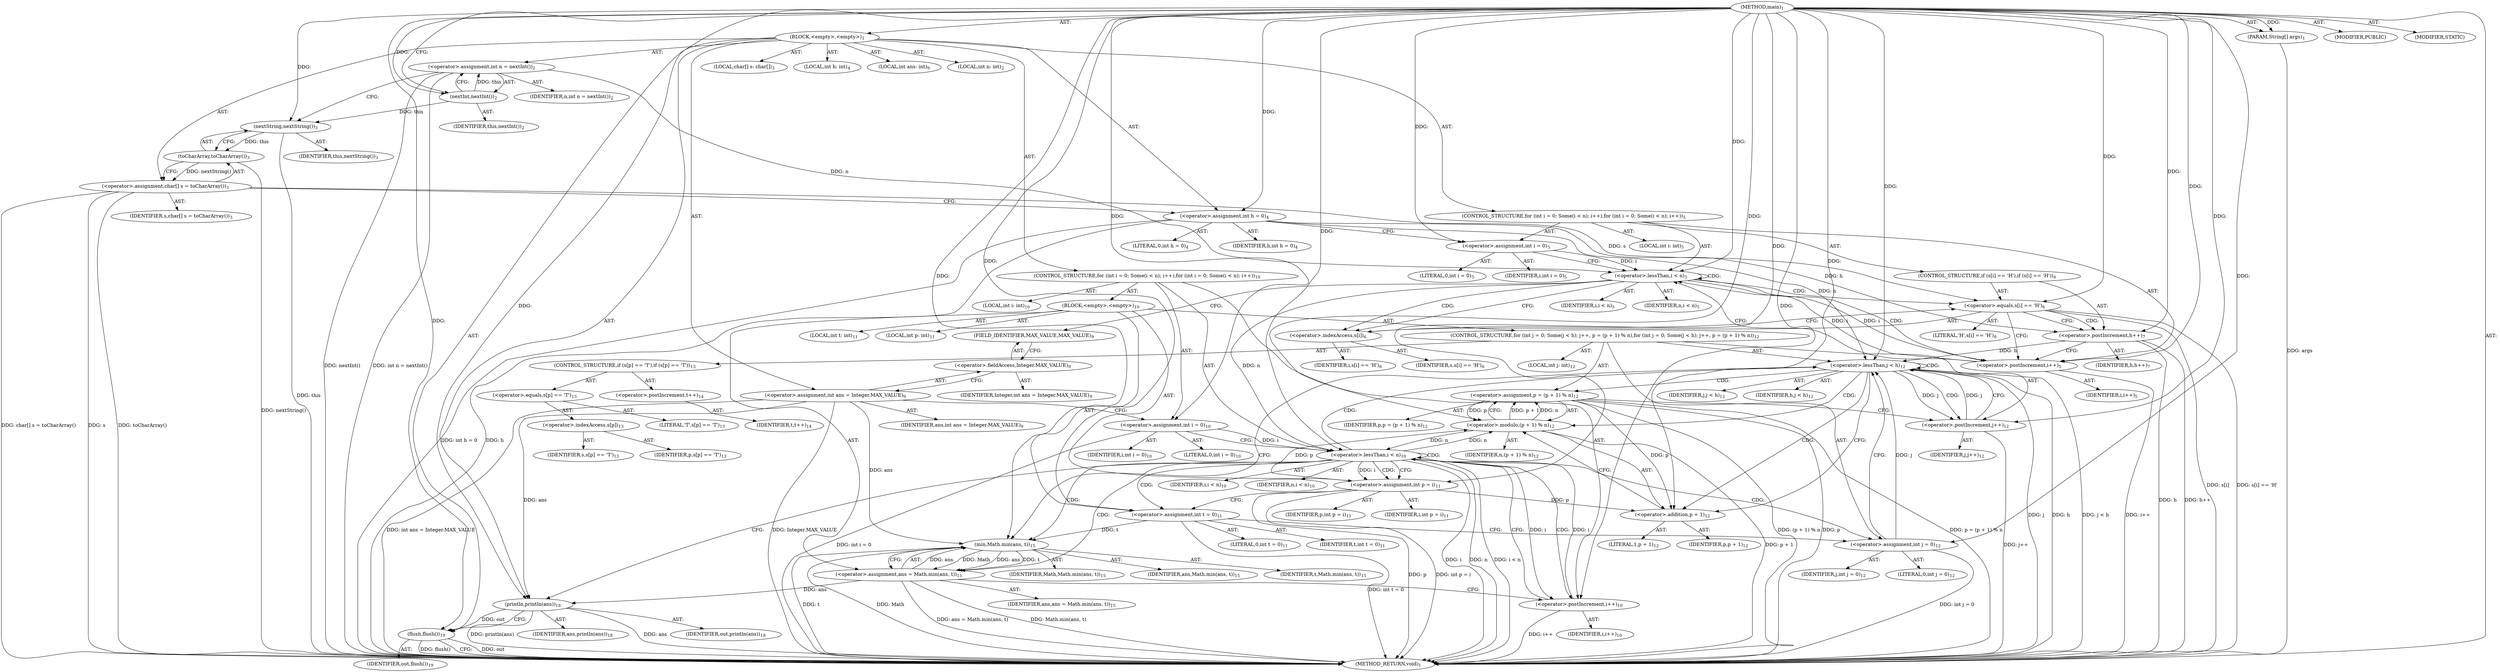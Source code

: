 digraph "main" {  
"17" [label = <(METHOD,main)<SUB>1</SUB>> ]
"18" [label = <(PARAM,String[] args)<SUB>1</SUB>> ]
"19" [label = <(BLOCK,&lt;empty&gt;,&lt;empty&gt;)<SUB>1</SUB>> ]
"20" [label = <(LOCAL,int n: int)<SUB>2</SUB>> ]
"21" [label = <(&lt;operator&gt;.assignment,int n = nextInt())<SUB>2</SUB>> ]
"22" [label = <(IDENTIFIER,n,int n = nextInt())<SUB>2</SUB>> ]
"23" [label = <(nextInt,nextInt())<SUB>2</SUB>> ]
"24" [label = <(IDENTIFIER,this,nextInt())<SUB>2</SUB>> ]
"25" [label = <(LOCAL,char[] s: char[])<SUB>3</SUB>> ]
"26" [label = <(&lt;operator&gt;.assignment,char[] s = toCharArray())<SUB>3</SUB>> ]
"27" [label = <(IDENTIFIER,s,char[] s = toCharArray())<SUB>3</SUB>> ]
"28" [label = <(toCharArray,toCharArray())<SUB>3</SUB>> ]
"29" [label = <(nextString,nextString())<SUB>3</SUB>> ]
"30" [label = <(IDENTIFIER,this,nextString())<SUB>3</SUB>> ]
"31" [label = <(LOCAL,int h: int)<SUB>4</SUB>> ]
"32" [label = <(&lt;operator&gt;.assignment,int h = 0)<SUB>4</SUB>> ]
"33" [label = <(IDENTIFIER,h,int h = 0)<SUB>4</SUB>> ]
"34" [label = <(LITERAL,0,int h = 0)<SUB>4</SUB>> ]
"35" [label = <(CONTROL_STRUCTURE,for (int i = 0; Some(i &lt; n); i++),for (int i = 0; Some(i &lt; n); i++))<SUB>5</SUB>> ]
"36" [label = <(LOCAL,int i: int)<SUB>5</SUB>> ]
"37" [label = <(&lt;operator&gt;.assignment,int i = 0)<SUB>5</SUB>> ]
"38" [label = <(IDENTIFIER,i,int i = 0)<SUB>5</SUB>> ]
"39" [label = <(LITERAL,0,int i = 0)<SUB>5</SUB>> ]
"40" [label = <(&lt;operator&gt;.lessThan,i &lt; n)<SUB>5</SUB>> ]
"41" [label = <(IDENTIFIER,i,i &lt; n)<SUB>5</SUB>> ]
"42" [label = <(IDENTIFIER,n,i &lt; n)<SUB>5</SUB>> ]
"43" [label = <(&lt;operator&gt;.postIncrement,i++)<SUB>5</SUB>> ]
"44" [label = <(IDENTIFIER,i,i++)<SUB>5</SUB>> ]
"45" [label = <(CONTROL_STRUCTURE,if (s[i] == 'H'),if (s[i] == 'H'))<SUB>6</SUB>> ]
"46" [label = <(&lt;operator&gt;.equals,s[i] == 'H')<SUB>6</SUB>> ]
"47" [label = <(&lt;operator&gt;.indexAccess,s[i])<SUB>6</SUB>> ]
"48" [label = <(IDENTIFIER,s,s[i] == 'H')<SUB>6</SUB>> ]
"49" [label = <(IDENTIFIER,i,s[i] == 'H')<SUB>6</SUB>> ]
"50" [label = <(LITERAL,'H',s[i] == 'H')<SUB>6</SUB>> ]
"51" [label = <(&lt;operator&gt;.postIncrement,h++)<SUB>7</SUB>> ]
"52" [label = <(IDENTIFIER,h,h++)<SUB>7</SUB>> ]
"53" [label = <(LOCAL,int ans: int)<SUB>9</SUB>> ]
"54" [label = <(&lt;operator&gt;.assignment,int ans = Integer.MAX_VALUE)<SUB>9</SUB>> ]
"55" [label = <(IDENTIFIER,ans,int ans = Integer.MAX_VALUE)<SUB>9</SUB>> ]
"56" [label = <(&lt;operator&gt;.fieldAccess,Integer.MAX_VALUE)<SUB>9</SUB>> ]
"57" [label = <(IDENTIFIER,Integer,int ans = Integer.MAX_VALUE)<SUB>9</SUB>> ]
"58" [label = <(FIELD_IDENTIFIER,MAX_VALUE,MAX_VALUE)<SUB>9</SUB>> ]
"59" [label = <(CONTROL_STRUCTURE,for (int i = 0; Some(i &lt; n); i++),for (int i = 0; Some(i &lt; n); i++))<SUB>10</SUB>> ]
"60" [label = <(LOCAL,int i: int)<SUB>10</SUB>> ]
"61" [label = <(&lt;operator&gt;.assignment,int i = 0)<SUB>10</SUB>> ]
"62" [label = <(IDENTIFIER,i,int i = 0)<SUB>10</SUB>> ]
"63" [label = <(LITERAL,0,int i = 0)<SUB>10</SUB>> ]
"64" [label = <(&lt;operator&gt;.lessThan,i &lt; n)<SUB>10</SUB>> ]
"65" [label = <(IDENTIFIER,i,i &lt; n)<SUB>10</SUB>> ]
"66" [label = <(IDENTIFIER,n,i &lt; n)<SUB>10</SUB>> ]
"67" [label = <(&lt;operator&gt;.postIncrement,i++)<SUB>10</SUB>> ]
"68" [label = <(IDENTIFIER,i,i++)<SUB>10</SUB>> ]
"69" [label = <(BLOCK,&lt;empty&gt;,&lt;empty&gt;)<SUB>10</SUB>> ]
"70" [label = <(LOCAL,int p: int)<SUB>11</SUB>> ]
"71" [label = <(LOCAL,int t: int)<SUB>11</SUB>> ]
"72" [label = <(&lt;operator&gt;.assignment,int p = i)<SUB>11</SUB>> ]
"73" [label = <(IDENTIFIER,p,int p = i)<SUB>11</SUB>> ]
"74" [label = <(IDENTIFIER,i,int p = i)<SUB>11</SUB>> ]
"75" [label = <(&lt;operator&gt;.assignment,int t = 0)<SUB>11</SUB>> ]
"76" [label = <(IDENTIFIER,t,int t = 0)<SUB>11</SUB>> ]
"77" [label = <(LITERAL,0,int t = 0)<SUB>11</SUB>> ]
"78" [label = <(CONTROL_STRUCTURE,for (int j = 0; Some(j &lt; h); j++, p = (p + 1) % n),for (int j = 0; Some(j &lt; h); j++, p = (p + 1) % n))<SUB>12</SUB>> ]
"79" [label = <(LOCAL,int j: int)<SUB>12</SUB>> ]
"80" [label = <(&lt;operator&gt;.assignment,int j = 0)<SUB>12</SUB>> ]
"81" [label = <(IDENTIFIER,j,int j = 0)<SUB>12</SUB>> ]
"82" [label = <(LITERAL,0,int j = 0)<SUB>12</SUB>> ]
"83" [label = <(&lt;operator&gt;.lessThan,j &lt; h)<SUB>12</SUB>> ]
"84" [label = <(IDENTIFIER,j,j &lt; h)<SUB>12</SUB>> ]
"85" [label = <(IDENTIFIER,h,j &lt; h)<SUB>12</SUB>> ]
"86" [label = <(&lt;operator&gt;.postIncrement,j++)<SUB>12</SUB>> ]
"87" [label = <(IDENTIFIER,j,j++)<SUB>12</SUB>> ]
"88" [label = <(&lt;operator&gt;.assignment,p = (p + 1) % n)<SUB>12</SUB>> ]
"89" [label = <(IDENTIFIER,p,p = (p + 1) % n)<SUB>12</SUB>> ]
"90" [label = <(&lt;operator&gt;.modulo,(p + 1) % n)<SUB>12</SUB>> ]
"91" [label = <(&lt;operator&gt;.addition,p + 1)<SUB>12</SUB>> ]
"92" [label = <(IDENTIFIER,p,p + 1)<SUB>12</SUB>> ]
"93" [label = <(LITERAL,1,p + 1)<SUB>12</SUB>> ]
"94" [label = <(IDENTIFIER,n,(p + 1) % n)<SUB>12</SUB>> ]
"95" [label = <(CONTROL_STRUCTURE,if (s[p] == 'T'),if (s[p] == 'T'))<SUB>13</SUB>> ]
"96" [label = <(&lt;operator&gt;.equals,s[p] == 'T')<SUB>13</SUB>> ]
"97" [label = <(&lt;operator&gt;.indexAccess,s[p])<SUB>13</SUB>> ]
"98" [label = <(IDENTIFIER,s,s[p] == 'T')<SUB>13</SUB>> ]
"99" [label = <(IDENTIFIER,p,s[p] == 'T')<SUB>13</SUB>> ]
"100" [label = <(LITERAL,'T',s[p] == 'T')<SUB>13</SUB>> ]
"101" [label = <(&lt;operator&gt;.postIncrement,t++)<SUB>14</SUB>> ]
"102" [label = <(IDENTIFIER,t,t++)<SUB>14</SUB>> ]
"103" [label = <(&lt;operator&gt;.assignment,ans = Math.min(ans, t))<SUB>15</SUB>> ]
"104" [label = <(IDENTIFIER,ans,ans = Math.min(ans, t))<SUB>15</SUB>> ]
"105" [label = <(min,Math.min(ans, t))<SUB>15</SUB>> ]
"106" [label = <(IDENTIFIER,Math,Math.min(ans, t))<SUB>15</SUB>> ]
"107" [label = <(IDENTIFIER,ans,Math.min(ans, t))<SUB>15</SUB>> ]
"108" [label = <(IDENTIFIER,t,Math.min(ans, t))<SUB>15</SUB>> ]
"109" [label = <(println,println(ans))<SUB>18</SUB>> ]
"110" [label = <(IDENTIFIER,out,println(ans))<SUB>18</SUB>> ]
"111" [label = <(IDENTIFIER,ans,println(ans))<SUB>18</SUB>> ]
"112" [label = <(flush,flush())<SUB>19</SUB>> ]
"113" [label = <(IDENTIFIER,out,flush())<SUB>19</SUB>> ]
"114" [label = <(MODIFIER,PUBLIC)> ]
"115" [label = <(MODIFIER,STATIC)> ]
"116" [label = <(METHOD_RETURN,void)<SUB>1</SUB>> ]
  "17" -> "18"  [ label = "AST: "] 
  "17" -> "19"  [ label = "AST: "] 
  "17" -> "114"  [ label = "AST: "] 
  "17" -> "115"  [ label = "AST: "] 
  "17" -> "116"  [ label = "AST: "] 
  "19" -> "20"  [ label = "AST: "] 
  "19" -> "21"  [ label = "AST: "] 
  "19" -> "25"  [ label = "AST: "] 
  "19" -> "26"  [ label = "AST: "] 
  "19" -> "31"  [ label = "AST: "] 
  "19" -> "32"  [ label = "AST: "] 
  "19" -> "35"  [ label = "AST: "] 
  "19" -> "53"  [ label = "AST: "] 
  "19" -> "54"  [ label = "AST: "] 
  "19" -> "59"  [ label = "AST: "] 
  "19" -> "109"  [ label = "AST: "] 
  "19" -> "112"  [ label = "AST: "] 
  "21" -> "22"  [ label = "AST: "] 
  "21" -> "23"  [ label = "AST: "] 
  "23" -> "24"  [ label = "AST: "] 
  "26" -> "27"  [ label = "AST: "] 
  "26" -> "28"  [ label = "AST: "] 
  "28" -> "29"  [ label = "AST: "] 
  "29" -> "30"  [ label = "AST: "] 
  "32" -> "33"  [ label = "AST: "] 
  "32" -> "34"  [ label = "AST: "] 
  "35" -> "36"  [ label = "AST: "] 
  "35" -> "37"  [ label = "AST: "] 
  "35" -> "40"  [ label = "AST: "] 
  "35" -> "43"  [ label = "AST: "] 
  "35" -> "45"  [ label = "AST: "] 
  "37" -> "38"  [ label = "AST: "] 
  "37" -> "39"  [ label = "AST: "] 
  "40" -> "41"  [ label = "AST: "] 
  "40" -> "42"  [ label = "AST: "] 
  "43" -> "44"  [ label = "AST: "] 
  "45" -> "46"  [ label = "AST: "] 
  "45" -> "51"  [ label = "AST: "] 
  "46" -> "47"  [ label = "AST: "] 
  "46" -> "50"  [ label = "AST: "] 
  "47" -> "48"  [ label = "AST: "] 
  "47" -> "49"  [ label = "AST: "] 
  "51" -> "52"  [ label = "AST: "] 
  "54" -> "55"  [ label = "AST: "] 
  "54" -> "56"  [ label = "AST: "] 
  "56" -> "57"  [ label = "AST: "] 
  "56" -> "58"  [ label = "AST: "] 
  "59" -> "60"  [ label = "AST: "] 
  "59" -> "61"  [ label = "AST: "] 
  "59" -> "64"  [ label = "AST: "] 
  "59" -> "67"  [ label = "AST: "] 
  "59" -> "69"  [ label = "AST: "] 
  "61" -> "62"  [ label = "AST: "] 
  "61" -> "63"  [ label = "AST: "] 
  "64" -> "65"  [ label = "AST: "] 
  "64" -> "66"  [ label = "AST: "] 
  "67" -> "68"  [ label = "AST: "] 
  "69" -> "70"  [ label = "AST: "] 
  "69" -> "71"  [ label = "AST: "] 
  "69" -> "72"  [ label = "AST: "] 
  "69" -> "75"  [ label = "AST: "] 
  "69" -> "78"  [ label = "AST: "] 
  "69" -> "103"  [ label = "AST: "] 
  "72" -> "73"  [ label = "AST: "] 
  "72" -> "74"  [ label = "AST: "] 
  "75" -> "76"  [ label = "AST: "] 
  "75" -> "77"  [ label = "AST: "] 
  "78" -> "79"  [ label = "AST: "] 
  "78" -> "80"  [ label = "AST: "] 
  "78" -> "83"  [ label = "AST: "] 
  "78" -> "86"  [ label = "AST: "] 
  "78" -> "88"  [ label = "AST: "] 
  "78" -> "95"  [ label = "AST: "] 
  "80" -> "81"  [ label = "AST: "] 
  "80" -> "82"  [ label = "AST: "] 
  "83" -> "84"  [ label = "AST: "] 
  "83" -> "85"  [ label = "AST: "] 
  "86" -> "87"  [ label = "AST: "] 
  "88" -> "89"  [ label = "AST: "] 
  "88" -> "90"  [ label = "AST: "] 
  "90" -> "91"  [ label = "AST: "] 
  "90" -> "94"  [ label = "AST: "] 
  "91" -> "92"  [ label = "AST: "] 
  "91" -> "93"  [ label = "AST: "] 
  "95" -> "96"  [ label = "AST: "] 
  "95" -> "101"  [ label = "AST: "] 
  "96" -> "97"  [ label = "AST: "] 
  "96" -> "100"  [ label = "AST: "] 
  "97" -> "98"  [ label = "AST: "] 
  "97" -> "99"  [ label = "AST: "] 
  "101" -> "102"  [ label = "AST: "] 
  "103" -> "104"  [ label = "AST: "] 
  "103" -> "105"  [ label = "AST: "] 
  "105" -> "106"  [ label = "AST: "] 
  "105" -> "107"  [ label = "AST: "] 
  "105" -> "108"  [ label = "AST: "] 
  "109" -> "110"  [ label = "AST: "] 
  "109" -> "111"  [ label = "AST: "] 
  "112" -> "113"  [ label = "AST: "] 
  "21" -> "29"  [ label = "CFG: "] 
  "26" -> "32"  [ label = "CFG: "] 
  "32" -> "37"  [ label = "CFG: "] 
  "54" -> "61"  [ label = "CFG: "] 
  "109" -> "112"  [ label = "CFG: "] 
  "112" -> "116"  [ label = "CFG: "] 
  "23" -> "21"  [ label = "CFG: "] 
  "28" -> "26"  [ label = "CFG: "] 
  "37" -> "40"  [ label = "CFG: "] 
  "40" -> "47"  [ label = "CFG: "] 
  "40" -> "58"  [ label = "CFG: "] 
  "43" -> "40"  [ label = "CFG: "] 
  "56" -> "54"  [ label = "CFG: "] 
  "61" -> "64"  [ label = "CFG: "] 
  "64" -> "72"  [ label = "CFG: "] 
  "64" -> "109"  [ label = "CFG: "] 
  "67" -> "64"  [ label = "CFG: "] 
  "29" -> "28"  [ label = "CFG: "] 
  "46" -> "51"  [ label = "CFG: "] 
  "46" -> "43"  [ label = "CFG: "] 
  "51" -> "43"  [ label = "CFG: "] 
  "58" -> "56"  [ label = "CFG: "] 
  "72" -> "75"  [ label = "CFG: "] 
  "75" -> "80"  [ label = "CFG: "] 
  "103" -> "67"  [ label = "CFG: "] 
  "47" -> "46"  [ label = "CFG: "] 
  "80" -> "83"  [ label = "CFG: "] 
  "83" -> "91"  [ label = "CFG: "] 
  "83" -> "105"  [ label = "CFG: "] 
  "86" -> "83"  [ label = "CFG: "] 
  "88" -> "86"  [ label = "CFG: "] 
  "105" -> "103"  [ label = "CFG: "] 
  "90" -> "88"  [ label = "CFG: "] 
  "91" -> "90"  [ label = "CFG: "] 
  "17" -> "23"  [ label = "CFG: "] 
  "18" -> "116"  [ label = "DDG: args"] 
  "21" -> "116"  [ label = "DDG: nextInt()"] 
  "21" -> "116"  [ label = "DDG: int n = nextInt()"] 
  "26" -> "116"  [ label = "DDG: s"] 
  "29" -> "116"  [ label = "DDG: this"] 
  "28" -> "116"  [ label = "DDG: nextString()"] 
  "26" -> "116"  [ label = "DDG: toCharArray()"] 
  "26" -> "116"  [ label = "DDG: char[] s = toCharArray()"] 
  "32" -> "116"  [ label = "DDG: h"] 
  "32" -> "116"  [ label = "DDG: int h = 0"] 
  "54" -> "116"  [ label = "DDG: Integer.MAX_VALUE"] 
  "54" -> "116"  [ label = "DDG: int ans = Integer.MAX_VALUE"] 
  "61" -> "116"  [ label = "DDG: int i = 0"] 
  "64" -> "116"  [ label = "DDG: i"] 
  "64" -> "116"  [ label = "DDG: n"] 
  "64" -> "116"  [ label = "DDG: i &lt; n"] 
  "109" -> "116"  [ label = "DDG: ans"] 
  "109" -> "116"  [ label = "DDG: println(ans)"] 
  "112" -> "116"  [ label = "DDG: out"] 
  "112" -> "116"  [ label = "DDG: flush()"] 
  "72" -> "116"  [ label = "DDG: p"] 
  "72" -> "116"  [ label = "DDG: int p = i"] 
  "75" -> "116"  [ label = "DDG: int t = 0"] 
  "80" -> "116"  [ label = "DDG: int j = 0"] 
  "83" -> "116"  [ label = "DDG: j"] 
  "83" -> "116"  [ label = "DDG: h"] 
  "83" -> "116"  [ label = "DDG: j &lt; h"] 
  "105" -> "116"  [ label = "DDG: t"] 
  "103" -> "116"  [ label = "DDG: Math.min(ans, t)"] 
  "103" -> "116"  [ label = "DDG: ans = Math.min(ans, t)"] 
  "67" -> "116"  [ label = "DDG: i++"] 
  "88" -> "116"  [ label = "DDG: p"] 
  "90" -> "116"  [ label = "DDG: p + 1"] 
  "88" -> "116"  [ label = "DDG: (p + 1) % n"] 
  "88" -> "116"  [ label = "DDG: p = (p + 1) % n"] 
  "86" -> "116"  [ label = "DDG: j++"] 
  "46" -> "116"  [ label = "DDG: s[i]"] 
  "46" -> "116"  [ label = "DDG: s[i] == 'H'"] 
  "51" -> "116"  [ label = "DDG: h"] 
  "51" -> "116"  [ label = "DDG: h++"] 
  "43" -> "116"  [ label = "DDG: i++"] 
  "105" -> "116"  [ label = "DDG: Math"] 
  "17" -> "18"  [ label = "DDG: "] 
  "23" -> "21"  [ label = "DDG: this"] 
  "28" -> "26"  [ label = "DDG: nextString()"] 
  "17" -> "32"  [ label = "DDG: "] 
  "17" -> "37"  [ label = "DDG: "] 
  "17" -> "61"  [ label = "DDG: "] 
  "17" -> "109"  [ label = "DDG: "] 
  "54" -> "109"  [ label = "DDG: ans"] 
  "103" -> "109"  [ label = "DDG: ans"] 
  "109" -> "112"  [ label = "DDG: out"] 
  "17" -> "112"  [ label = "DDG: "] 
  "17" -> "23"  [ label = "DDG: "] 
  "29" -> "28"  [ label = "DDG: this"] 
  "37" -> "40"  [ label = "DDG: i"] 
  "43" -> "40"  [ label = "DDG: i"] 
  "17" -> "40"  [ label = "DDG: "] 
  "21" -> "40"  [ label = "DDG: n"] 
  "40" -> "43"  [ label = "DDG: i"] 
  "17" -> "43"  [ label = "DDG: "] 
  "61" -> "64"  [ label = "DDG: i"] 
  "67" -> "64"  [ label = "DDG: i"] 
  "17" -> "64"  [ label = "DDG: "] 
  "40" -> "64"  [ label = "DDG: n"] 
  "90" -> "64"  [ label = "DDG: n"] 
  "17" -> "67"  [ label = "DDG: "] 
  "64" -> "67"  [ label = "DDG: i"] 
  "64" -> "72"  [ label = "DDG: i"] 
  "17" -> "72"  [ label = "DDG: "] 
  "17" -> "75"  [ label = "DDG: "] 
  "105" -> "103"  [ label = "DDG: Math"] 
  "105" -> "103"  [ label = "DDG: ans"] 
  "105" -> "103"  [ label = "DDG: t"] 
  "23" -> "29"  [ label = "DDG: this"] 
  "17" -> "29"  [ label = "DDG: "] 
  "26" -> "46"  [ label = "DDG: s"] 
  "17" -> "46"  [ label = "DDG: "] 
  "32" -> "51"  [ label = "DDG: h"] 
  "17" -> "51"  [ label = "DDG: "] 
  "17" -> "80"  [ label = "DDG: "] 
  "90" -> "88"  [ label = "DDG: p + 1"] 
  "90" -> "88"  [ label = "DDG: n"] 
  "80" -> "83"  [ label = "DDG: j"] 
  "86" -> "83"  [ label = "DDG: j"] 
  "17" -> "83"  [ label = "DDG: "] 
  "32" -> "83"  [ label = "DDG: h"] 
  "51" -> "83"  [ label = "DDG: h"] 
  "83" -> "86"  [ label = "DDG: j"] 
  "17" -> "86"  [ label = "DDG: "] 
  "17" -> "105"  [ label = "DDG: "] 
  "54" -> "105"  [ label = "DDG: ans"] 
  "103" -> "105"  [ label = "DDG: ans"] 
  "75" -> "105"  [ label = "DDG: t"] 
  "72" -> "90"  [ label = "DDG: p"] 
  "88" -> "90"  [ label = "DDG: p"] 
  "17" -> "90"  [ label = "DDG: "] 
  "64" -> "90"  [ label = "DDG: n"] 
  "72" -> "91"  [ label = "DDG: p"] 
  "88" -> "91"  [ label = "DDG: p"] 
  "17" -> "91"  [ label = "DDG: "] 
  "40" -> "47"  [ label = "CDG: "] 
  "40" -> "46"  [ label = "CDG: "] 
  "40" -> "40"  [ label = "CDG: "] 
  "40" -> "43"  [ label = "CDG: "] 
  "64" -> "80"  [ label = "CDG: "] 
  "64" -> "64"  [ label = "CDG: "] 
  "64" -> "83"  [ label = "CDG: "] 
  "64" -> "105"  [ label = "CDG: "] 
  "64" -> "75"  [ label = "CDG: "] 
  "64" -> "72"  [ label = "CDG: "] 
  "64" -> "103"  [ label = "CDG: "] 
  "64" -> "67"  [ label = "CDG: "] 
  "46" -> "51"  [ label = "CDG: "] 
  "83" -> "83"  [ label = "CDG: "] 
  "83" -> "88"  [ label = "CDG: "] 
  "83" -> "91"  [ label = "CDG: "] 
  "83" -> "90"  [ label = "CDG: "] 
  "83" -> "86"  [ label = "CDG: "] 
}
